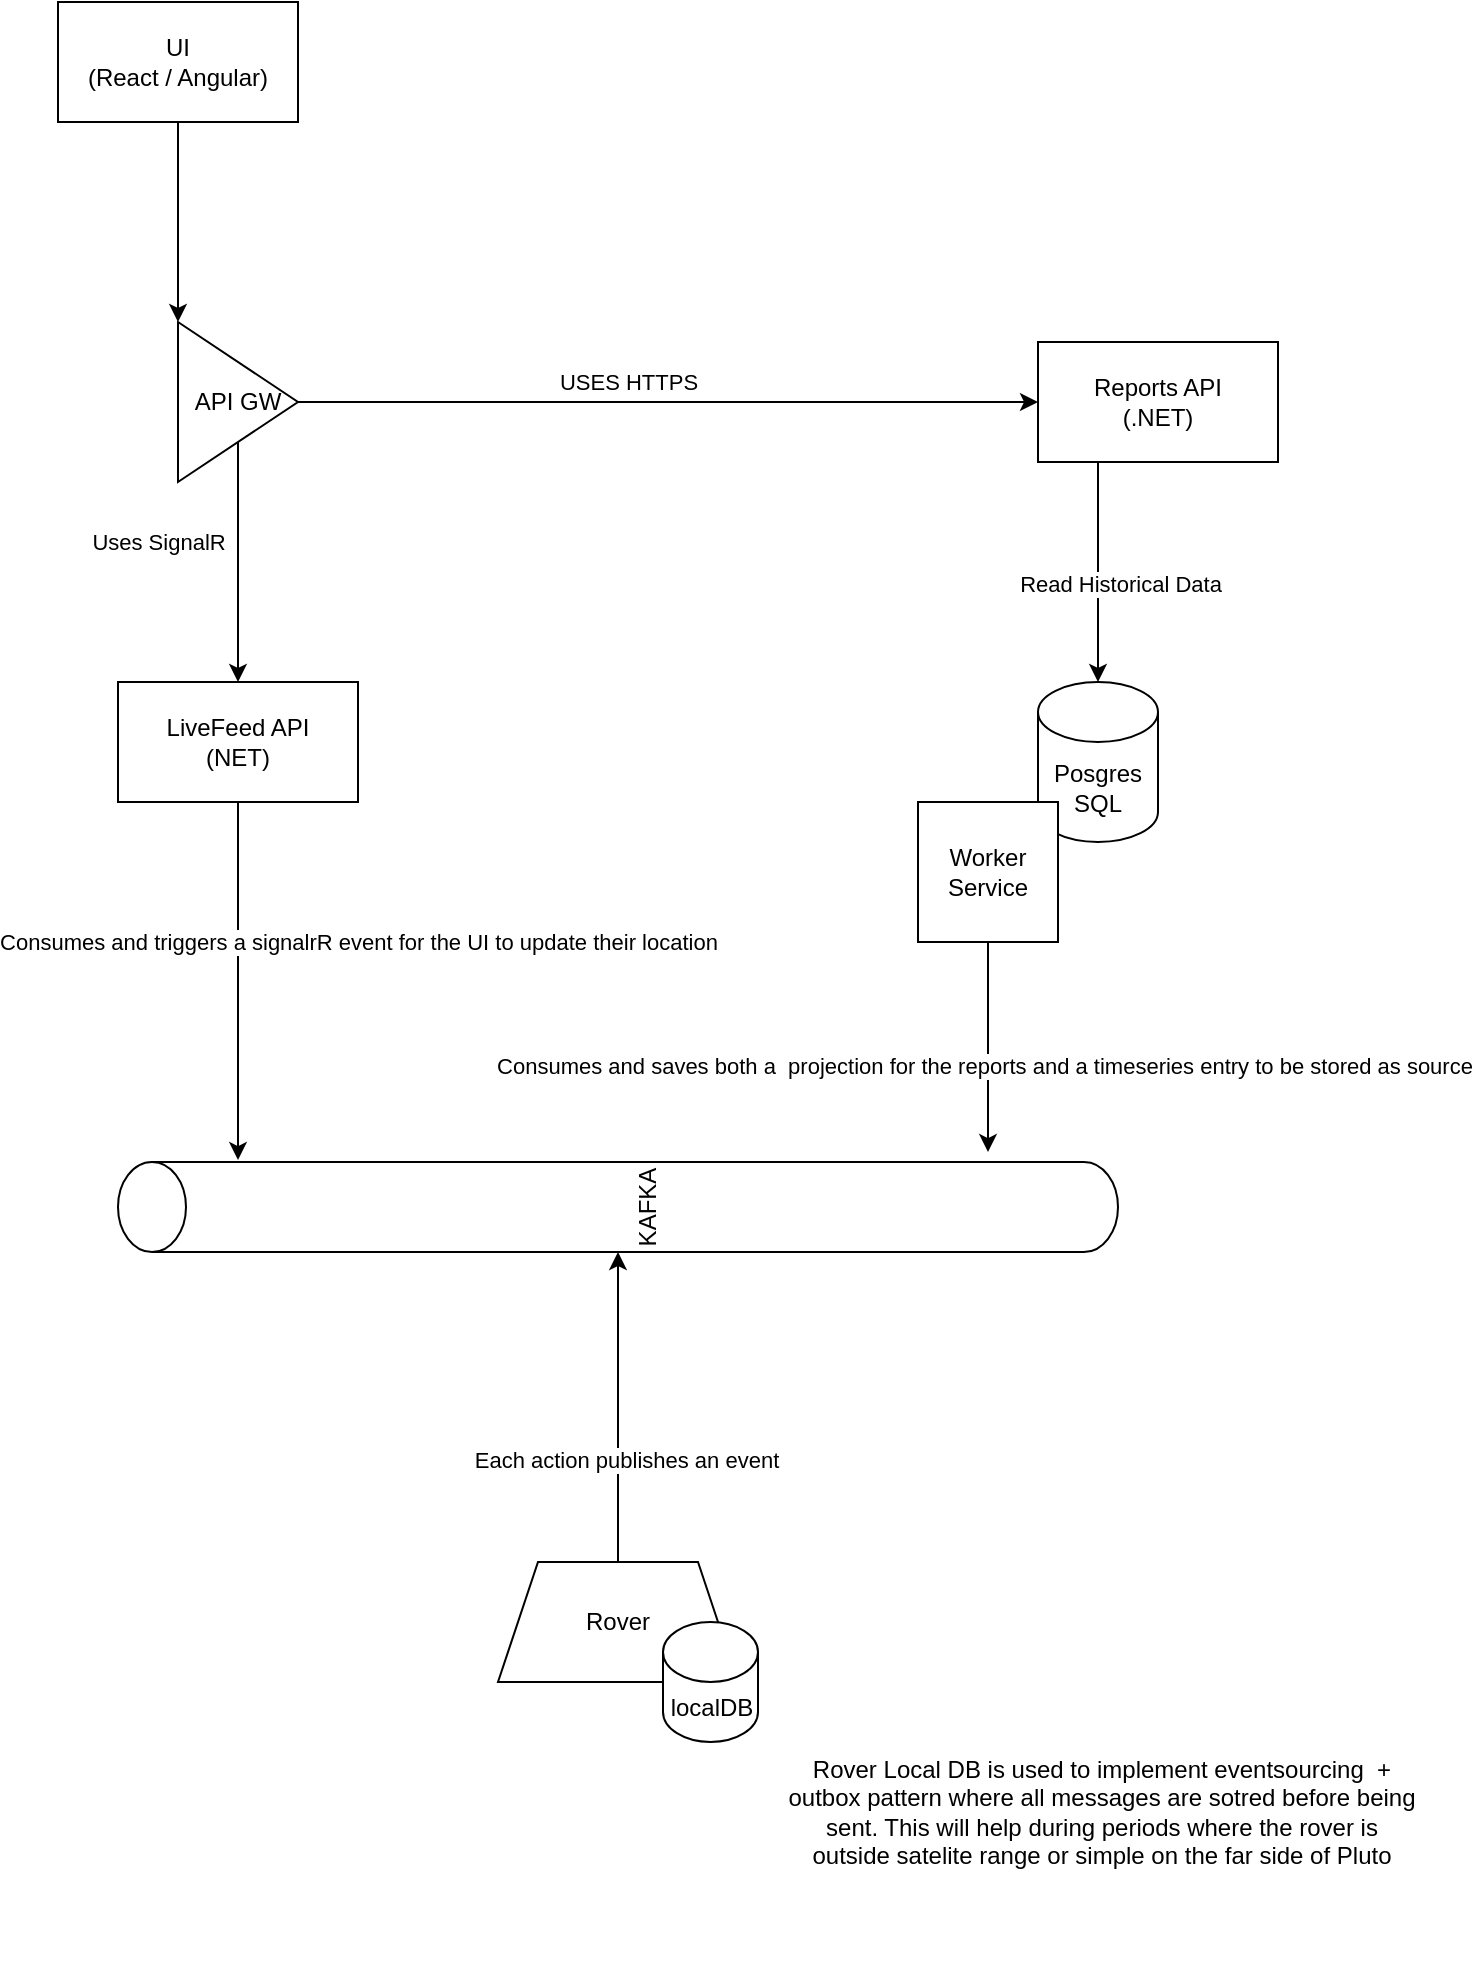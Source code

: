 <mxfile version="20.5.1" type="device"><diagram id="f8IIyeFR2cY01Ww6DN5U" name="Page-1"><mxGraphModel dx="1220" dy="1065" grid="1" gridSize="10" guides="1" tooltips="1" connect="1" arrows="1" fold="1" page="1" pageScale="1" pageWidth="827" pageHeight="1169" math="0" shadow="0"><root><mxCell id="0"/><mxCell id="1" parent="0"/><mxCell id="vcOsU3G8Ylb-vgoLOOUL-11" style="edgeStyle=orthogonalEdgeStyle;rounded=0;orthogonalLoop=1;jettySize=auto;html=1;exitX=0.5;exitY=1;exitDx=0;exitDy=0;entryX=0;entryY=0;entryDx=0;entryDy=0;entryPerimeter=0;" edge="1" parent="1" source="vcOsU3G8Ylb-vgoLOOUL-2" target="vcOsU3G8Ylb-vgoLOOUL-9"><mxGeometry relative="1" as="geometry"/></mxCell><mxCell id="vcOsU3G8Ylb-vgoLOOUL-2" value="UI&lt;br&gt;(React / Angular)" style="rounded=0;whiteSpace=wrap;html=1;" vertex="1" parent="1"><mxGeometry x="50" y="100" width="120" height="60" as="geometry"/></mxCell><mxCell id="vcOsU3G8Ylb-vgoLOOUL-6" style="edgeStyle=orthogonalEdgeStyle;rounded=0;orthogonalLoop=1;jettySize=auto;html=1;exitX=0.25;exitY=1;exitDx=0;exitDy=0;" edge="1" parent="1" source="vcOsU3G8Ylb-vgoLOOUL-3" target="vcOsU3G8Ylb-vgoLOOUL-5"><mxGeometry relative="1" as="geometry"/></mxCell><mxCell id="vcOsU3G8Ylb-vgoLOOUL-7" value="Read Historical Data" style="edgeLabel;html=1;align=center;verticalAlign=middle;resizable=0;points=[];" vertex="1" connectable="0" parent="vcOsU3G8Ylb-vgoLOOUL-6"><mxGeometry x="0.116" y="-4" relative="1" as="geometry"><mxPoint x="15" y="-1" as="offset"/></mxGeometry></mxCell><mxCell id="vcOsU3G8Ylb-vgoLOOUL-3" value="Reports API&lt;br&gt;(.NET)" style="rounded=0;whiteSpace=wrap;html=1;" vertex="1" parent="1"><mxGeometry x="540" y="270" width="120" height="60" as="geometry"/></mxCell><mxCell id="vcOsU3G8Ylb-vgoLOOUL-5" value="Posgres SQL" style="shape=cylinder3;whiteSpace=wrap;html=1;boundedLbl=1;backgroundOutline=1;size=15;" vertex="1" parent="1"><mxGeometry x="540" y="440" width="60" height="80" as="geometry"/></mxCell><mxCell id="vcOsU3G8Ylb-vgoLOOUL-24" style="edgeStyle=orthogonalEdgeStyle;rounded=0;orthogonalLoop=1;jettySize=auto;html=1;exitX=0.5;exitY=1;exitDx=0;exitDy=0;entryX=1.022;entryY=0.12;entryDx=0;entryDy=0;entryPerimeter=0;" edge="1" parent="1" source="vcOsU3G8Ylb-vgoLOOUL-8" target="vcOsU3G8Ylb-vgoLOOUL-19"><mxGeometry relative="1" as="geometry"/></mxCell><mxCell id="vcOsU3G8Ylb-vgoLOOUL-25" value="Consumes and triggers a signalrR event for the UI to update their location" style="edgeLabel;html=1;align=center;verticalAlign=middle;resizable=0;points=[];" vertex="1" connectable="0" parent="vcOsU3G8Ylb-vgoLOOUL-24"><mxGeometry x="-0.151" y="5" relative="1" as="geometry"><mxPoint x="55" y="-6" as="offset"/></mxGeometry></mxCell><mxCell id="vcOsU3G8Ylb-vgoLOOUL-8" value="LiveFeed API&lt;br&gt;(NET)" style="rounded=0;whiteSpace=wrap;html=1;" vertex="1" parent="1"><mxGeometry x="80" y="440" width="120" height="60" as="geometry"/></mxCell><mxCell id="vcOsU3G8Ylb-vgoLOOUL-12" style="edgeStyle=orthogonalEdgeStyle;rounded=0;orthogonalLoop=1;jettySize=auto;html=1;" edge="1" parent="1" source="vcOsU3G8Ylb-vgoLOOUL-9" target="vcOsU3G8Ylb-vgoLOOUL-3"><mxGeometry relative="1" as="geometry"/></mxCell><mxCell id="vcOsU3G8Ylb-vgoLOOUL-15" value="USES HTTPS" style="edgeLabel;html=1;align=center;verticalAlign=middle;resizable=0;points=[];" vertex="1" connectable="0" parent="vcOsU3G8Ylb-vgoLOOUL-12"><mxGeometry x="-0.108" relative="1" as="geometry"><mxPoint y="-10" as="offset"/></mxGeometry></mxCell><mxCell id="vcOsU3G8Ylb-vgoLOOUL-13" style="edgeStyle=orthogonalEdgeStyle;rounded=0;orthogonalLoop=1;jettySize=auto;html=1;exitX=0.5;exitY=1;exitDx=0;exitDy=0;entryX=0.5;entryY=0;entryDx=0;entryDy=0;" edge="1" parent="1" source="vcOsU3G8Ylb-vgoLOOUL-9" target="vcOsU3G8Ylb-vgoLOOUL-8"><mxGeometry relative="1" as="geometry"/></mxCell><mxCell id="vcOsU3G8Ylb-vgoLOOUL-16" value="Uses SignalR" style="edgeLabel;html=1;align=center;verticalAlign=middle;resizable=0;points=[];" vertex="1" connectable="0" parent="vcOsU3G8Ylb-vgoLOOUL-13"><mxGeometry x="-0.25" y="3" relative="1" as="geometry"><mxPoint x="-43" y="5" as="offset"/></mxGeometry></mxCell><mxCell id="vcOsU3G8Ylb-vgoLOOUL-9" value="API GW" style="triangle;whiteSpace=wrap;html=1;" vertex="1" parent="1"><mxGeometry x="110" y="260" width="60" height="80" as="geometry"/></mxCell><mxCell id="vcOsU3G8Ylb-vgoLOOUL-22" style="edgeStyle=orthogonalEdgeStyle;rounded=0;orthogonalLoop=1;jettySize=auto;html=1;exitX=0.5;exitY=1;exitDx=0;exitDy=0;entryX=1.111;entryY=0.87;entryDx=0;entryDy=0;entryPerimeter=0;" edge="1" parent="1" source="vcOsU3G8Ylb-vgoLOOUL-17" target="vcOsU3G8Ylb-vgoLOOUL-19"><mxGeometry relative="1" as="geometry"/></mxCell><mxCell id="vcOsU3G8Ylb-vgoLOOUL-23" value="Consumes and saves both a&amp;nbsp; projection for the reports and a timeseries entry to be stored as source" style="edgeLabel;html=1;align=center;verticalAlign=middle;resizable=0;points=[];" vertex="1" connectable="0" parent="vcOsU3G8Ylb-vgoLOOUL-22"><mxGeometry x="0.181" y="-2" relative="1" as="geometry"><mxPoint as="offset"/></mxGeometry></mxCell><mxCell id="vcOsU3G8Ylb-vgoLOOUL-17" value="Worker Service" style="whiteSpace=wrap;html=1;aspect=fixed;" vertex="1" parent="1"><mxGeometry x="480" y="500" width="70" height="70" as="geometry"/></mxCell><mxCell id="vcOsU3G8Ylb-vgoLOOUL-20" style="edgeStyle=orthogonalEdgeStyle;rounded=0;orthogonalLoop=1;jettySize=auto;html=1;entryX=0;entryY=0.5;entryDx=0;entryDy=0;entryPerimeter=0;" edge="1" parent="1" source="vcOsU3G8Ylb-vgoLOOUL-18" target="vcOsU3G8Ylb-vgoLOOUL-19"><mxGeometry relative="1" as="geometry"/></mxCell><mxCell id="vcOsU3G8Ylb-vgoLOOUL-21" value="Each action publishes an event" style="edgeLabel;html=1;align=center;verticalAlign=middle;resizable=0;points=[];" vertex="1" connectable="0" parent="vcOsU3G8Ylb-vgoLOOUL-20"><mxGeometry x="-0.342" y="-4" relative="1" as="geometry"><mxPoint as="offset"/></mxGeometry></mxCell><mxCell id="vcOsU3G8Ylb-vgoLOOUL-18" value="Rover" style="shape=trapezoid;perimeter=trapezoidPerimeter;whiteSpace=wrap;html=1;fixedSize=1;" vertex="1" parent="1"><mxGeometry x="270" y="880" width="120" height="60" as="geometry"/></mxCell><mxCell id="vcOsU3G8Ylb-vgoLOOUL-19" value="KAFKA" style="shape=cylinder3;whiteSpace=wrap;html=1;boundedLbl=1;backgroundOutline=1;size=17;rotation=-90;" vertex="1" parent="1"><mxGeometry x="307.5" y="452.5" width="45" height="500" as="geometry"/></mxCell><mxCell id="vcOsU3G8Ylb-vgoLOOUL-26" value="localDB" style="shape=cylinder3;whiteSpace=wrap;html=1;boundedLbl=1;backgroundOutline=1;size=15;" vertex="1" parent="1"><mxGeometry x="352.5" y="910" width="47.5" height="60" as="geometry"/></mxCell><mxCell id="vcOsU3G8Ylb-vgoLOOUL-27" value="Rover Local DB is used to implement eventsourcing&amp;nbsp; + outbox pattern where all messages are sotred before being sent. This will help during periods where the rover is outside satelite range or simple on the far side of Pluto" style="text;html=1;strokeColor=none;fillColor=none;align=center;verticalAlign=middle;whiteSpace=wrap;rounded=0;" vertex="1" parent="1"><mxGeometry x="414" y="930" width="316" height="150" as="geometry"/></mxCell></root></mxGraphModel></diagram></mxfile>